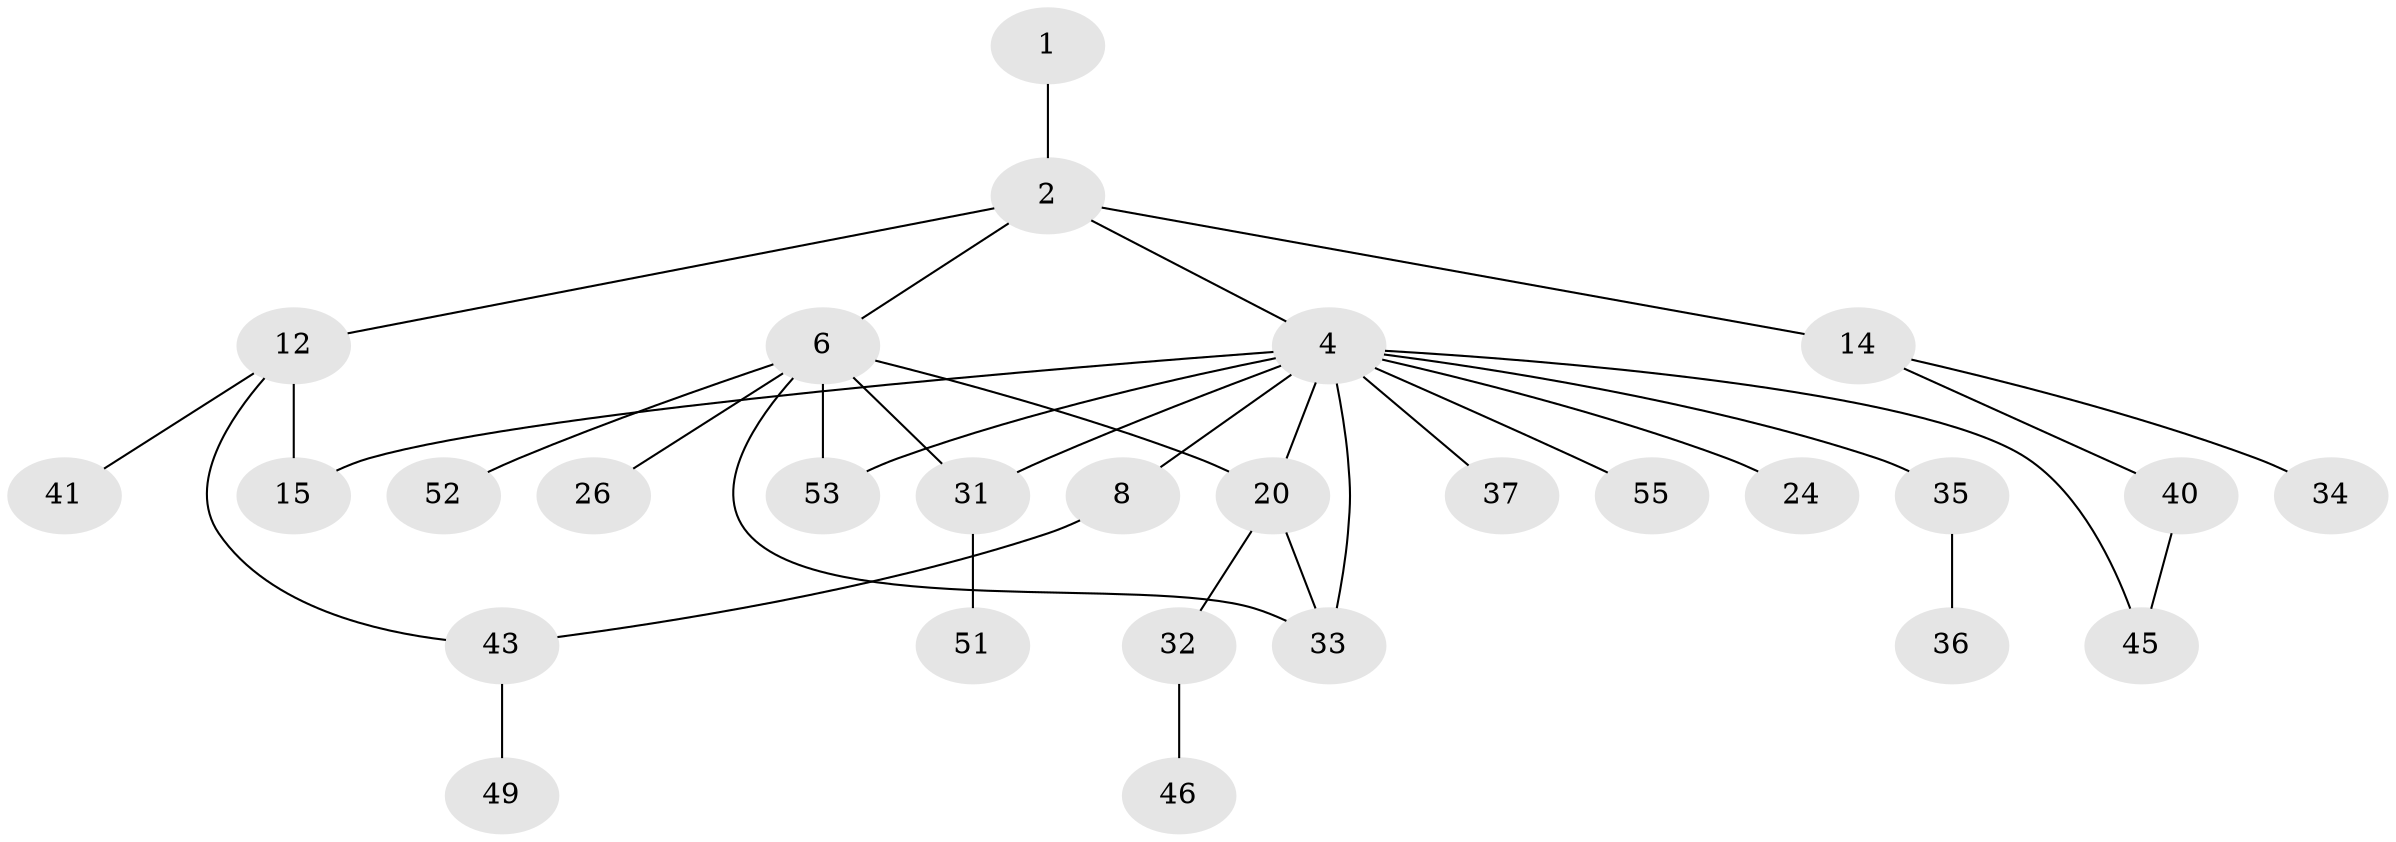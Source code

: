 // original degree distribution, {1: 0.375, 6: 0.03571428571428571, 4: 0.10714285714285714, 8: 0.017857142857142856, 2: 0.26785714285714285, 3: 0.17857142857142858, 5: 0.017857142857142856}
// Generated by graph-tools (version 1.1) at 2025/13/03/09/25 04:13:20]
// undirected, 28 vertices, 35 edges
graph export_dot {
graph [start="1"]
  node [color=gray90,style=filled];
  1;
  2 [super="+3+18+10"];
  4 [super="+5+19+22+28+16"];
  6 [super="+7"];
  8;
  12 [super="+54"];
  14 [super="+29+50"];
  15 [super="+17+25+42+39"];
  20 [super="+44+23"];
  24;
  26;
  31;
  32;
  33 [super="+48"];
  34;
  35;
  36;
  37;
  40;
  41;
  43;
  45;
  46;
  49;
  51;
  52;
  53;
  55;
  1 -- 2;
  2 -- 4;
  2 -- 12 [weight=2];
  2 -- 6;
  2 -- 14 [weight=2];
  4 -- 33;
  4 -- 53;
  4 -- 8;
  4 -- 31;
  4 -- 24;
  4 -- 55;
  4 -- 37;
  4 -- 45;
  4 -- 15;
  4 -- 35;
  4 -- 20;
  6 -- 33;
  6 -- 52;
  6 -- 53;
  6 -- 20;
  6 -- 26;
  6 -- 31;
  8 -- 43;
  12 -- 15;
  12 -- 41;
  12 -- 43;
  14 -- 40;
  14 -- 34;
  20 -- 32;
  20 -- 33;
  31 -- 51;
  32 -- 46;
  35 -- 36;
  40 -- 45;
  43 -- 49;
}
